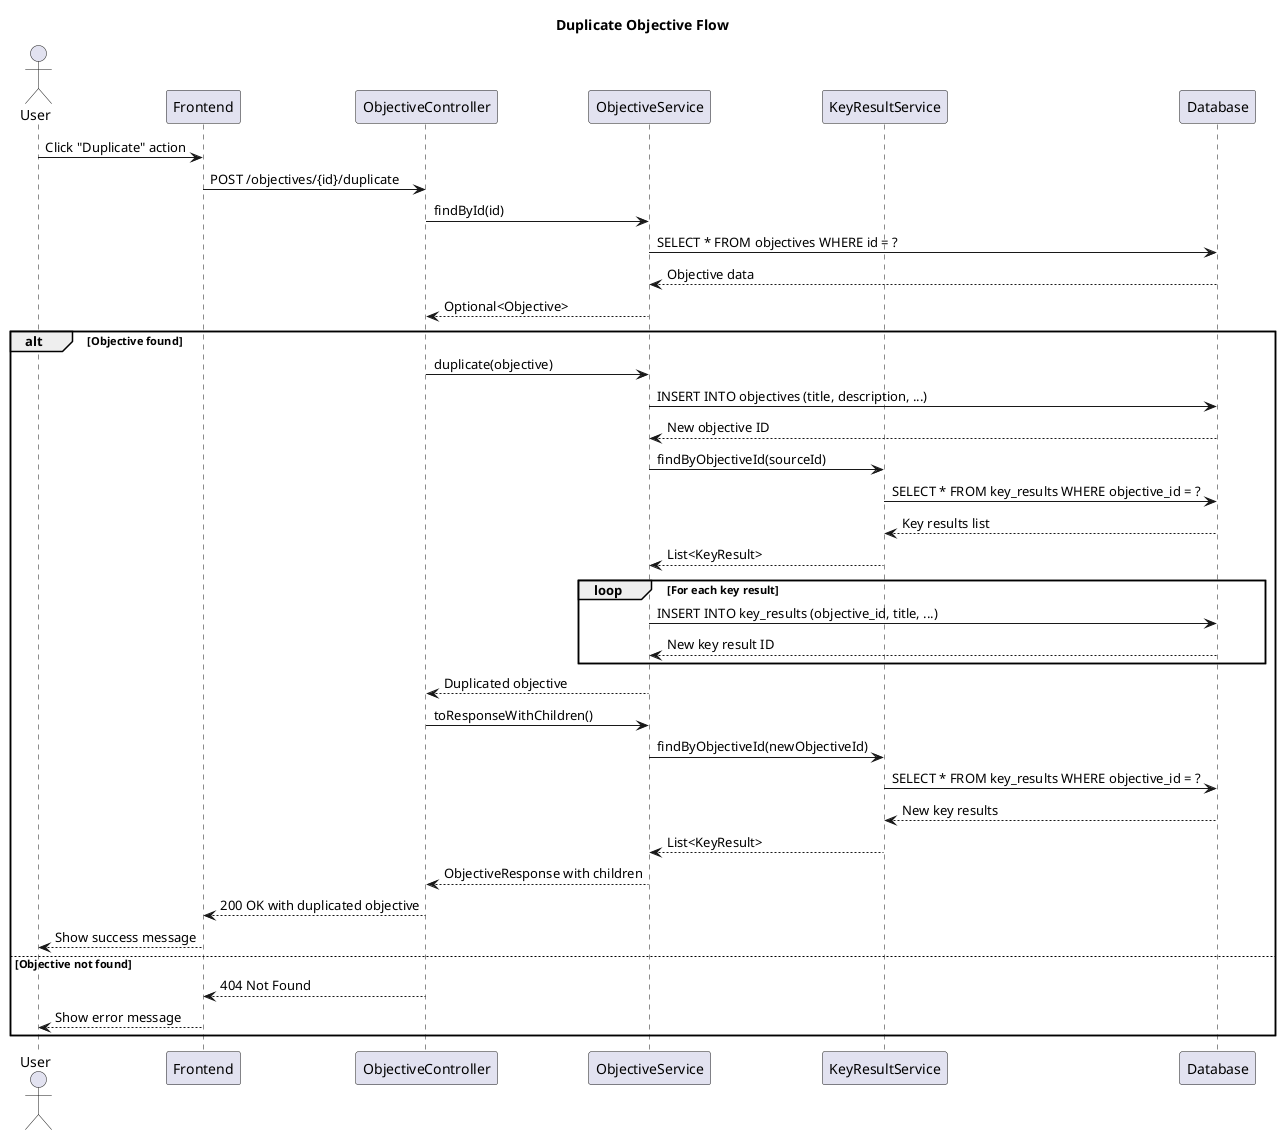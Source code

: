 @startuml
title Duplicate Objective Flow

actor User
participant "Frontend" as FE
participant "ObjectiveController" as OC
participant "ObjectiveService" as OS
participant "KeyResultService" as KRS
participant "Database" as DB

User -> FE: Click "Duplicate" action
FE -> OC: POST /objectives/{id}/duplicate
OC -> OS: findById(id)
OS -> DB: SELECT * FROM objectives WHERE id = ?
DB --> OS: Objective data
OS --> OC: Optional<Objective>

alt Objective found
    OC -> OS: duplicate(objective)
    OS -> DB: INSERT INTO objectives (title, description, ...)
    DB --> OS: New objective ID
    
    OS -> KRS: findByObjectiveId(sourceId)
    KRS -> DB: SELECT * FROM key_results WHERE objective_id = ?
    DB --> KRS: Key results list
    KRS --> OS: List<KeyResult>
    
    loop For each key result
        OS -> DB: INSERT INTO key_results (objective_id, title, ...)
        DB --> OS: New key result ID
    end
    
    OS --> OC: Duplicated objective
    OC -> OS: toResponseWithChildren()
    OS -> KRS: findByObjectiveId(newObjectiveId)
    KRS -> DB: SELECT * FROM key_results WHERE objective_id = ?
    DB --> KRS: New key results
    KRS --> OS: List<KeyResult>
    OS --> OC: ObjectiveResponse with children
    OC --> FE: 200 OK with duplicated objective
    FE --> User: Show success message
else Objective not found
    OC --> FE: 404 Not Found
    FE --> User: Show error message
end

@enduml
